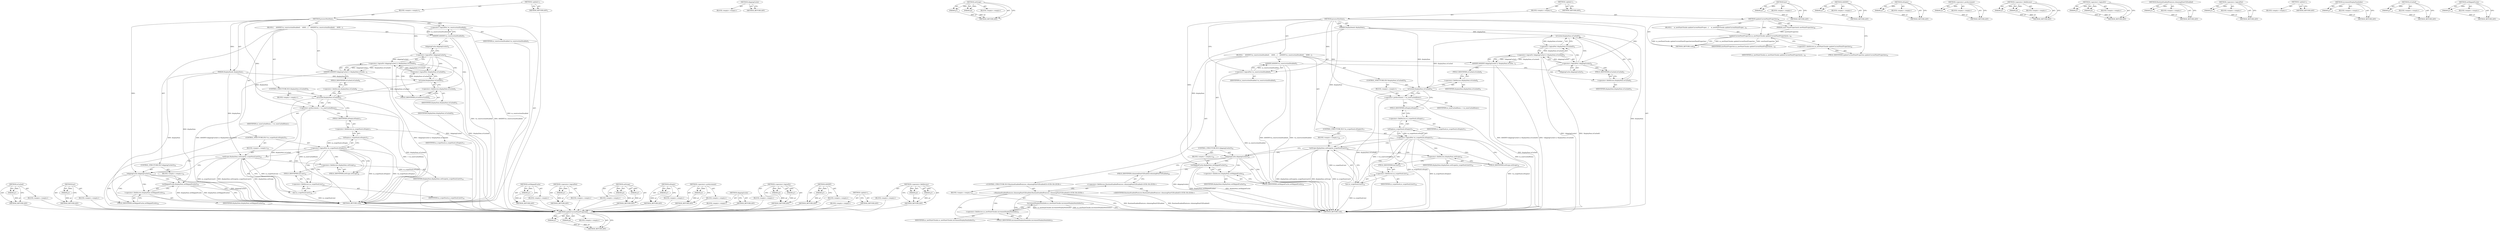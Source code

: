 digraph "setSkippedCache" {
vulnerable_86 [label=<(METHOD,isCached)>];
vulnerable_87 [label=<(PARAM,p1)>];
vulnerable_88 [label=<(BLOCK,&lt;empty&gt;,&lt;empty&gt;)>];
vulnerable_89 [label=<(METHOD_RETURN,ANY)>];
vulnerable_108 [label=<(METHOD,last)>];
vulnerable_109 [label=<(PARAM,p1)>];
vulnerable_110 [label=<(BLOCK,&lt;empty&gt;,&lt;empty&gt;)>];
vulnerable_111 [label=<(METHOD_RETURN,ANY)>];
vulnerable_6 [label=<(METHOD,&lt;global&gt;)<SUB>1</SUB>>];
vulnerable_7 [label=<(BLOCK,&lt;empty&gt;,&lt;empty&gt;)<SUB>1</SUB>>];
vulnerable_8 [label=<(METHOD,processNewItem)<SUB>1</SUB>>];
vulnerable_9 [label=<(PARAM,DisplayItem&amp; displayItem)<SUB>1</SUB>>];
vulnerable_10 [label=<(BLOCK,{
    ASSERT(!m_constructionDisabled);
    ASSE...,{
    ASSERT(!m_constructionDisabled);
    ASSE...)<SUB>2</SUB>>];
vulnerable_11 [label=<(ASSERT,ASSERT(!m_constructionDisabled))<SUB>3</SUB>>];
vulnerable_12 [label=<(&lt;operator&gt;.logicalNot,!m_constructionDisabled)<SUB>3</SUB>>];
vulnerable_13 [label=<(IDENTIFIER,m_constructionDisabled,!m_constructionDisabled)<SUB>3</SUB>>];
vulnerable_14 [label=<(ASSERT,ASSERT(!skippingCache() || !displayItem.isCache...)<SUB>4</SUB>>];
vulnerable_15 [label=<(&lt;operator&gt;.logicalOr,!skippingCache() || !displayItem.isCached())<SUB>4</SUB>>];
vulnerable_16 [label=<(&lt;operator&gt;.logicalNot,!skippingCache())<SUB>4</SUB>>];
vulnerable_17 [label=<(skippingCache,skippingCache())<SUB>4</SUB>>];
vulnerable_18 [label=<(&lt;operator&gt;.logicalNot,!displayItem.isCached())<SUB>4</SUB>>];
vulnerable_19 [label=<(isCached,displayItem.isCached())<SUB>4</SUB>>];
vulnerable_20 [label=<(&lt;operator&gt;.fieldAccess,displayItem.isCached)<SUB>4</SUB>>];
vulnerable_21 [label=<(IDENTIFIER,displayItem,displayItem.isCached())<SUB>4</SUB>>];
vulnerable_22 [label=<(FIELD_IDENTIFIER,isCached,isCached)<SUB>4</SUB>>];
vulnerable_23 [label=<(CONTROL_STRUCTURE,IF,if (displayItem.isCached()))<SUB>6</SUB>>];
vulnerable_24 [label=<(isCached,displayItem.isCached())<SUB>6</SUB>>];
vulnerable_25 [label=<(&lt;operator&gt;.fieldAccess,displayItem.isCached)<SUB>6</SUB>>];
vulnerable_26 [label=<(IDENTIFIER,displayItem,displayItem.isCached())<SUB>6</SUB>>];
vulnerable_27 [label=<(FIELD_IDENTIFIER,isCached,isCached)<SUB>6</SUB>>];
vulnerable_28 [label=<(BLOCK,&lt;empty&gt;,&lt;empty&gt;)<SUB>7</SUB>>];
vulnerable_29 [label=<(&lt;operator&gt;.preIncrement,++m_numCachedItems)<SUB>7</SUB>>];
vulnerable_30 [label=<(IDENTIFIER,m_numCachedItems,++m_numCachedItems)<SUB>7</SUB>>];
vulnerable_31 [label=<(CONTROL_STRUCTURE,IF,if (!m_scopeStack.isEmpty()))<SUB>17</SUB>>];
vulnerable_32 [label=<(&lt;operator&gt;.logicalNot,!m_scopeStack.isEmpty())<SUB>17</SUB>>];
vulnerable_33 [label=<(isEmpty,m_scopeStack.isEmpty())<SUB>17</SUB>>];
vulnerable_34 [label=<(&lt;operator&gt;.fieldAccess,m_scopeStack.isEmpty)<SUB>17</SUB>>];
vulnerable_35 [label=<(IDENTIFIER,m_scopeStack,m_scopeStack.isEmpty())<SUB>17</SUB>>];
vulnerable_36 [label=<(FIELD_IDENTIFIER,isEmpty,isEmpty)<SUB>17</SUB>>];
vulnerable_37 [label=<(BLOCK,&lt;empty&gt;,&lt;empty&gt;)<SUB>18</SUB>>];
vulnerable_38 [label=<(setScope,displayItem.setScope(m_scopeStack.last()))<SUB>18</SUB>>];
vulnerable_39 [label=<(&lt;operator&gt;.fieldAccess,displayItem.setScope)<SUB>18</SUB>>];
vulnerable_40 [label=<(IDENTIFIER,displayItem,displayItem.setScope(m_scopeStack.last()))<SUB>18</SUB>>];
vulnerable_41 [label=<(FIELD_IDENTIFIER,setScope,setScope)<SUB>18</SUB>>];
vulnerable_42 [label=<(last,m_scopeStack.last())<SUB>18</SUB>>];
vulnerable_43 [label=<(&lt;operator&gt;.fieldAccess,m_scopeStack.last)<SUB>18</SUB>>];
vulnerable_44 [label=<(IDENTIFIER,m_scopeStack,m_scopeStack.last())<SUB>18</SUB>>];
vulnerable_45 [label=<(FIELD_IDENTIFIER,last,last)<SUB>18</SUB>>];
vulnerable_46 [label=<(CONTROL_STRUCTURE,IF,if (skippingCache()))<SUB>33</SUB>>];
vulnerable_47 [label=<(skippingCache,skippingCache())<SUB>33</SUB>>];
vulnerable_48 [label=<(BLOCK,&lt;empty&gt;,&lt;empty&gt;)<SUB>34</SUB>>];
vulnerable_49 [label=<(setSkippedCache,displayItem.setSkippedCache())<SUB>34</SUB>>];
vulnerable_50 [label=<(&lt;operator&gt;.fieldAccess,displayItem.setSkippedCache)<SUB>34</SUB>>];
vulnerable_51 [label=<(IDENTIFIER,displayItem,displayItem.setSkippedCache())<SUB>34</SUB>>];
vulnerable_52 [label=<(FIELD_IDENTIFIER,setSkippedCache,setSkippedCache)<SUB>34</SUB>>];
vulnerable_53 [label=<(METHOD_RETURN,void)<SUB>1</SUB>>];
vulnerable_55 [label=<(METHOD_RETURN,ANY)<SUB>1</SUB>>];
vulnerable_112 [label=<(METHOD,setSkippedCache)>];
vulnerable_113 [label=<(PARAM,p1)>];
vulnerable_114 [label=<(BLOCK,&lt;empty&gt;,&lt;empty&gt;)>];
vulnerable_115 [label=<(METHOD_RETURN,ANY)>];
vulnerable_74 [label=<(METHOD,&lt;operator&gt;.logicalNot)>];
vulnerable_75 [label=<(PARAM,p1)>];
vulnerable_76 [label=<(BLOCK,&lt;empty&gt;,&lt;empty&gt;)>];
vulnerable_77 [label=<(METHOD_RETURN,ANY)>];
vulnerable_103 [label=<(METHOD,setScope)>];
vulnerable_104 [label=<(PARAM,p1)>];
vulnerable_105 [label=<(PARAM,p2)>];
vulnerable_106 [label=<(BLOCK,&lt;empty&gt;,&lt;empty&gt;)>];
vulnerable_107 [label=<(METHOD_RETURN,ANY)>];
vulnerable_99 [label=<(METHOD,isEmpty)>];
vulnerable_100 [label=<(PARAM,p1)>];
vulnerable_101 [label=<(BLOCK,&lt;empty&gt;,&lt;empty&gt;)>];
vulnerable_102 [label=<(METHOD_RETURN,ANY)>];
vulnerable_95 [label=<(METHOD,&lt;operator&gt;.preIncrement)>];
vulnerable_96 [label=<(PARAM,p1)>];
vulnerable_97 [label=<(BLOCK,&lt;empty&gt;,&lt;empty&gt;)>];
vulnerable_98 [label=<(METHOD_RETURN,ANY)>];
vulnerable_83 [label=<(METHOD,skippingCache)>];
vulnerable_84 [label=<(BLOCK,&lt;empty&gt;,&lt;empty&gt;)>];
vulnerable_85 [label=<(METHOD_RETURN,ANY)>];
vulnerable_78 [label=<(METHOD,&lt;operator&gt;.logicalOr)>];
vulnerable_79 [label=<(PARAM,p1)>];
vulnerable_80 [label=<(PARAM,p2)>];
vulnerable_81 [label=<(BLOCK,&lt;empty&gt;,&lt;empty&gt;)>];
vulnerable_82 [label=<(METHOD_RETURN,ANY)>];
vulnerable_70 [label=<(METHOD,ASSERT)>];
vulnerable_71 [label=<(PARAM,p1)>];
vulnerable_72 [label=<(BLOCK,&lt;empty&gt;,&lt;empty&gt;)>];
vulnerable_73 [label=<(METHOD_RETURN,ANY)>];
vulnerable_64 [label=<(METHOD,&lt;global&gt;)<SUB>1</SUB>>];
vulnerable_65 [label=<(BLOCK,&lt;empty&gt;,&lt;empty&gt;)>];
vulnerable_66 [label=<(METHOD_RETURN,ANY)>];
vulnerable_90 [label=<(METHOD,&lt;operator&gt;.fieldAccess)>];
vulnerable_91 [label=<(PARAM,p1)>];
vulnerable_92 [label=<(PARAM,p2)>];
vulnerable_93 [label=<(BLOCK,&lt;empty&gt;,&lt;empty&gt;)>];
vulnerable_94 [label=<(METHOD_RETURN,ANY)>];
fixed_146 [label=<(METHOD,updateCurrentPaintProperties)>];
fixed_147 [label=<(PARAM,p1)>];
fixed_148 [label=<(PARAM,p2)>];
fixed_149 [label=<(BLOCK,&lt;empty&gt;,&lt;empty&gt;)>];
fixed_150 [label=<(METHOD_RETURN,ANY)>];
fixed_105 [label=<(METHOD,skippingCache)>];
fixed_106 [label=<(BLOCK,&lt;empty&gt;,&lt;empty&gt;)>];
fixed_107 [label=<(METHOD_RETURN,ANY)>];
fixed_125 [label=<(METHOD,setScope)>];
fixed_126 [label=<(PARAM,p1)>];
fixed_127 [label=<(PARAM,p2)>];
fixed_128 [label=<(BLOCK,&lt;empty&gt;,&lt;empty&gt;)>];
fixed_129 [label=<(METHOD_RETURN,ANY)>];
fixed_6 [label=<(METHOD,&lt;global&gt;)<SUB>1</SUB>>];
fixed_7 [label=<(BLOCK,&lt;empty&gt;,&lt;empty&gt;)<SUB>1</SUB>>];
fixed_8 [label=<(METHOD,processNewItem)<SUB>1</SUB>>];
fixed_9 [label=<(PARAM,DisplayItem&amp; displayItem)<SUB>1</SUB>>];
fixed_10 [label=<(BLOCK,{
    ASSERT(!m_constructionDisabled);
    ASSE...,{
    ASSERT(!m_constructionDisabled);
    ASSE...)<SUB>2</SUB>>];
fixed_11 [label=<(ASSERT,ASSERT(!m_constructionDisabled))<SUB>3</SUB>>];
fixed_12 [label=<(&lt;operator&gt;.logicalNot,!m_constructionDisabled)<SUB>3</SUB>>];
fixed_13 [label=<(IDENTIFIER,m_constructionDisabled,!m_constructionDisabled)<SUB>3</SUB>>];
fixed_14 [label=<(ASSERT,ASSERT(!skippingCache() || !displayItem.isCache...)<SUB>4</SUB>>];
fixed_15 [label=<(&lt;operator&gt;.logicalOr,!skippingCache() || !displayItem.isCached())<SUB>4</SUB>>];
fixed_16 [label=<(&lt;operator&gt;.logicalNot,!skippingCache())<SUB>4</SUB>>];
fixed_17 [label=<(skippingCache,skippingCache())<SUB>4</SUB>>];
fixed_18 [label=<(&lt;operator&gt;.logicalNot,!displayItem.isCached())<SUB>4</SUB>>];
fixed_19 [label=<(isCached,displayItem.isCached())<SUB>4</SUB>>];
fixed_20 [label=<(&lt;operator&gt;.fieldAccess,displayItem.isCached)<SUB>4</SUB>>];
fixed_21 [label=<(IDENTIFIER,displayItem,displayItem.isCached())<SUB>4</SUB>>];
fixed_22 [label=<(FIELD_IDENTIFIER,isCached,isCached)<SUB>4</SUB>>];
fixed_23 [label=<(CONTROL_STRUCTURE,IF,if (displayItem.isCached()))<SUB>6</SUB>>];
fixed_24 [label=<(isCached,displayItem.isCached())<SUB>6</SUB>>];
fixed_25 [label=<(&lt;operator&gt;.fieldAccess,displayItem.isCached)<SUB>6</SUB>>];
fixed_26 [label=<(IDENTIFIER,displayItem,displayItem.isCached())<SUB>6</SUB>>];
fixed_27 [label=<(FIELD_IDENTIFIER,isCached,isCached)<SUB>6</SUB>>];
fixed_28 [label=<(BLOCK,&lt;empty&gt;,&lt;empty&gt;)<SUB>7</SUB>>];
fixed_29 [label=<(&lt;operator&gt;.preIncrement,++m_numCachedItems)<SUB>7</SUB>>];
fixed_30 [label=<(IDENTIFIER,m_numCachedItems,++m_numCachedItems)<SUB>7</SUB>>];
fixed_31 [label=<(CONTROL_STRUCTURE,IF,if (!m_scopeStack.isEmpty()))<SUB>17</SUB>>];
fixed_32 [label=<(&lt;operator&gt;.logicalNot,!m_scopeStack.isEmpty())<SUB>17</SUB>>];
fixed_33 [label=<(isEmpty,m_scopeStack.isEmpty())<SUB>17</SUB>>];
fixed_34 [label=<(&lt;operator&gt;.fieldAccess,m_scopeStack.isEmpty)<SUB>17</SUB>>];
fixed_35 [label=<(IDENTIFIER,m_scopeStack,m_scopeStack.isEmpty())<SUB>17</SUB>>];
fixed_36 [label=<(FIELD_IDENTIFIER,isEmpty,isEmpty)<SUB>17</SUB>>];
fixed_37 [label=<(BLOCK,&lt;empty&gt;,&lt;empty&gt;)<SUB>18</SUB>>];
fixed_38 [label=<(setScope,displayItem.setScope(m_scopeStack.last()))<SUB>18</SUB>>];
fixed_39 [label=<(&lt;operator&gt;.fieldAccess,displayItem.setScope)<SUB>18</SUB>>];
fixed_40 [label=<(IDENTIFIER,displayItem,displayItem.setScope(m_scopeStack.last()))<SUB>18</SUB>>];
fixed_41 [label=<(FIELD_IDENTIFIER,setScope,setScope)<SUB>18</SUB>>];
fixed_42 [label=<(last,m_scopeStack.last())<SUB>18</SUB>>];
fixed_43 [label=<(&lt;operator&gt;.fieldAccess,m_scopeStack.last)<SUB>18</SUB>>];
fixed_44 [label=<(IDENTIFIER,m_scopeStack,m_scopeStack.last())<SUB>18</SUB>>];
fixed_45 [label=<(FIELD_IDENTIFIER,last,last)<SUB>18</SUB>>];
fixed_46 [label=<(CONTROL_STRUCTURE,IF,if (skippingCache()))<SUB>33</SUB>>];
fixed_47 [label=<(skippingCache,skippingCache())<SUB>33</SUB>>];
fixed_48 [label=<(BLOCK,&lt;empty&gt;,&lt;empty&gt;)<SUB>34</SUB>>];
fixed_49 [label=<(setSkippedCache,displayItem.setSkippedCache())<SUB>34</SUB>>];
fixed_50 [label=<(&lt;operator&gt;.fieldAccess,displayItem.setSkippedCache)<SUB>34</SUB>>];
fixed_51 [label=<(IDENTIFIER,displayItem,displayItem.setSkippedCache())<SUB>34</SUB>>];
fixed_52 [label=<(FIELD_IDENTIFIER,setSkippedCache,setSkippedCache)<SUB>34</SUB>>];
fixed_53 [label="<(CONTROL_STRUCTURE,IF,if (RuntimeEnabledFeatures::slimmingPaintV2Enabled()))<SUB>36</SUB>>"];
fixed_54 [label="<(RuntimeEnabledFeatures.slimmingPaintV2Enabled,RuntimeEnabledFeatures::slimmingPaintV2Enabled())<SUB>36</SUB>>"];
fixed_55 [label="<(&lt;operator&gt;.fieldAccess,RuntimeEnabledFeatures::slimmingPaintV2Enabled)<SUB>36</SUB>>"];
fixed_56 [label="<(IDENTIFIER,RuntimeEnabledFeatures,RuntimeEnabledFeatures::slimmingPaintV2Enabled())<SUB>36</SUB>>"];
fixed_57 [label=<(FIELD_IDENTIFIER,slimmingPaintV2Enabled,slimmingPaintV2Enabled)<SUB>36</SUB>>];
fixed_58 [label=<(BLOCK,&lt;empty&gt;,&lt;empty&gt;)<SUB>37</SUB>>];
fixed_59 [label=<(incrementDisplayItemIndex,m_newPaintChunks.incrementDisplayItemIndex())<SUB>37</SUB>>];
fixed_60 [label=<(&lt;operator&gt;.fieldAccess,m_newPaintChunks.incrementDisplayItemIndex)<SUB>37</SUB>>];
fixed_61 [label=<(IDENTIFIER,m_newPaintChunks,m_newPaintChunks.incrementDisplayItemIndex())<SUB>37</SUB>>];
fixed_62 [label=<(FIELD_IDENTIFIER,incrementDisplayItemIndex,incrementDisplayItemIndex)<SUB>37</SUB>>];
fixed_63 [label=<(METHOD_RETURN,void)<SUB>1</SUB>>];
fixed_65 [label=<(METHOD,updateCurrentPaintProperties)<SUB>40</SUB>>];
fixed_66 [label=<(PARAM,const PaintProperties&amp; newPaintProperties)<SUB>40</SUB>>];
fixed_67 [label=<(BLOCK,{
    m_newPaintChunks.updateCurrentPaintProper...,{
    m_newPaintChunks.updateCurrentPaintProper...)<SUB>41</SUB>>];
fixed_68 [label=<(updateCurrentPaintProperties,m_newPaintChunks.updateCurrentPaintProperties(n...)<SUB>42</SUB>>];
fixed_69 [label=<(&lt;operator&gt;.fieldAccess,m_newPaintChunks.updateCurrentPaintProperties)<SUB>42</SUB>>];
fixed_70 [label=<(IDENTIFIER,m_newPaintChunks,m_newPaintChunks.updateCurrentPaintProperties(n...)<SUB>42</SUB>>];
fixed_71 [label=<(FIELD_IDENTIFIER,updateCurrentPaintProperties,updateCurrentPaintProperties)<SUB>42</SUB>>];
fixed_72 [label=<(IDENTIFIER,newPaintProperties,m_newPaintChunks.updateCurrentPaintProperties(n...)<SUB>42</SUB>>];
fixed_73 [label=<(METHOD_RETURN,void)<SUB>40</SUB>>];
fixed_75 [label=<(METHOD_RETURN,ANY)<SUB>1</SUB>>];
fixed_130 [label=<(METHOD,last)>];
fixed_131 [label=<(PARAM,p1)>];
fixed_132 [label=<(BLOCK,&lt;empty&gt;,&lt;empty&gt;)>];
fixed_133 [label=<(METHOD_RETURN,ANY)>];
fixed_92 [label=<(METHOD,ASSERT)>];
fixed_93 [label=<(PARAM,p1)>];
fixed_94 [label=<(BLOCK,&lt;empty&gt;,&lt;empty&gt;)>];
fixed_95 [label=<(METHOD_RETURN,ANY)>];
fixed_121 [label=<(METHOD,isEmpty)>];
fixed_122 [label=<(PARAM,p1)>];
fixed_123 [label=<(BLOCK,&lt;empty&gt;,&lt;empty&gt;)>];
fixed_124 [label=<(METHOD_RETURN,ANY)>];
fixed_117 [label=<(METHOD,&lt;operator&gt;.preIncrement)>];
fixed_118 [label=<(PARAM,p1)>];
fixed_119 [label=<(BLOCK,&lt;empty&gt;,&lt;empty&gt;)>];
fixed_120 [label=<(METHOD_RETURN,ANY)>];
fixed_112 [label=<(METHOD,&lt;operator&gt;.fieldAccess)>];
fixed_113 [label=<(PARAM,p1)>];
fixed_114 [label=<(PARAM,p2)>];
fixed_115 [label=<(BLOCK,&lt;empty&gt;,&lt;empty&gt;)>];
fixed_116 [label=<(METHOD_RETURN,ANY)>];
fixed_100 [label=<(METHOD,&lt;operator&gt;.logicalOr)>];
fixed_101 [label=<(PARAM,p1)>];
fixed_102 [label=<(PARAM,p2)>];
fixed_103 [label=<(BLOCK,&lt;empty&gt;,&lt;empty&gt;)>];
fixed_104 [label=<(METHOD_RETURN,ANY)>];
fixed_138 [label=<(METHOD,RuntimeEnabledFeatures.slimmingPaintV2Enabled)>];
fixed_139 [label=<(PARAM,p1)>];
fixed_140 [label=<(BLOCK,&lt;empty&gt;,&lt;empty&gt;)>];
fixed_141 [label=<(METHOD_RETURN,ANY)>];
fixed_96 [label=<(METHOD,&lt;operator&gt;.logicalNot)>];
fixed_97 [label=<(PARAM,p1)>];
fixed_98 [label=<(BLOCK,&lt;empty&gt;,&lt;empty&gt;)>];
fixed_99 [label=<(METHOD_RETURN,ANY)>];
fixed_86 [label=<(METHOD,&lt;global&gt;)<SUB>1</SUB>>];
fixed_87 [label=<(BLOCK,&lt;empty&gt;,&lt;empty&gt;)>];
fixed_88 [label=<(METHOD_RETURN,ANY)>];
fixed_142 [label=<(METHOD,incrementDisplayItemIndex)>];
fixed_143 [label=<(PARAM,p1)>];
fixed_144 [label=<(BLOCK,&lt;empty&gt;,&lt;empty&gt;)>];
fixed_145 [label=<(METHOD_RETURN,ANY)>];
fixed_108 [label=<(METHOD,isCached)>];
fixed_109 [label=<(PARAM,p1)>];
fixed_110 [label=<(BLOCK,&lt;empty&gt;,&lt;empty&gt;)>];
fixed_111 [label=<(METHOD_RETURN,ANY)>];
fixed_134 [label=<(METHOD,setSkippedCache)>];
fixed_135 [label=<(PARAM,p1)>];
fixed_136 [label=<(BLOCK,&lt;empty&gt;,&lt;empty&gt;)>];
fixed_137 [label=<(METHOD_RETURN,ANY)>];
vulnerable_86 -> vulnerable_87  [key=0, label="AST: "];
vulnerable_86 -> vulnerable_87  [key=1, label="DDG: "];
vulnerable_86 -> vulnerable_88  [key=0, label="AST: "];
vulnerable_86 -> vulnerable_89  [key=0, label="AST: "];
vulnerable_86 -> vulnerable_89  [key=1, label="CFG: "];
vulnerable_87 -> vulnerable_89  [key=0, label="DDG: p1"];
vulnerable_88 -> fixed_146  [key=0];
vulnerable_89 -> fixed_146  [key=0];
vulnerable_108 -> vulnerable_109  [key=0, label="AST: "];
vulnerable_108 -> vulnerable_109  [key=1, label="DDG: "];
vulnerable_108 -> vulnerable_110  [key=0, label="AST: "];
vulnerable_108 -> vulnerable_111  [key=0, label="AST: "];
vulnerable_108 -> vulnerable_111  [key=1, label="CFG: "];
vulnerable_109 -> vulnerable_111  [key=0, label="DDG: p1"];
vulnerable_110 -> fixed_146  [key=0];
vulnerable_111 -> fixed_146  [key=0];
vulnerable_6 -> vulnerable_7  [key=0, label="AST: "];
vulnerable_6 -> vulnerable_55  [key=0, label="AST: "];
vulnerable_6 -> vulnerable_55  [key=1, label="CFG: "];
vulnerable_7 -> vulnerable_8  [key=0, label="AST: "];
vulnerable_8 -> vulnerable_9  [key=0, label="AST: "];
vulnerable_8 -> vulnerable_9  [key=1, label="DDG: "];
vulnerable_8 -> vulnerable_10  [key=0, label="AST: "];
vulnerable_8 -> vulnerable_53  [key=0, label="AST: "];
vulnerable_8 -> vulnerable_12  [key=0, label="CFG: "];
vulnerable_8 -> vulnerable_12  [key=1, label="DDG: "];
vulnerable_8 -> vulnerable_47  [key=0, label="DDG: "];
vulnerable_8 -> vulnerable_16  [key=0, label="DDG: "];
vulnerable_8 -> vulnerable_29  [key=0, label="DDG: "];
vulnerable_9 -> vulnerable_53  [key=0, label="DDG: displayItem"];
vulnerable_9 -> vulnerable_24  [key=0, label="DDG: displayItem"];
vulnerable_9 -> vulnerable_38  [key=0, label="DDG: displayItem"];
vulnerable_9 -> vulnerable_49  [key=0, label="DDG: displayItem"];
vulnerable_9 -> vulnerable_19  [key=0, label="DDG: displayItem"];
vulnerable_10 -> vulnerable_11  [key=0, label="AST: "];
vulnerable_10 -> vulnerable_14  [key=0, label="AST: "];
vulnerable_10 -> vulnerable_23  [key=0, label="AST: "];
vulnerable_10 -> vulnerable_31  [key=0, label="AST: "];
vulnerable_10 -> vulnerable_46  [key=0, label="AST: "];
vulnerable_11 -> vulnerable_12  [key=0, label="AST: "];
vulnerable_11 -> vulnerable_17  [key=0, label="CFG: "];
vulnerable_11 -> vulnerable_53  [key=0, label="DDG: !m_constructionDisabled"];
vulnerable_11 -> vulnerable_53  [key=1, label="DDG: ASSERT(!m_constructionDisabled)"];
vulnerable_12 -> vulnerable_13  [key=0, label="AST: "];
vulnerable_12 -> vulnerable_11  [key=0, label="CFG: "];
vulnerable_12 -> vulnerable_11  [key=1, label="DDG: m_constructionDisabled"];
vulnerable_12 -> vulnerable_53  [key=0, label="DDG: m_constructionDisabled"];
vulnerable_13 -> fixed_146  [key=0];
vulnerable_14 -> vulnerable_15  [key=0, label="AST: "];
vulnerable_14 -> vulnerable_27  [key=0, label="CFG: "];
vulnerable_14 -> vulnerable_53  [key=0, label="DDG: !skippingCache() || !displayItem.isCached()"];
vulnerable_14 -> vulnerable_53  [key=1, label="DDG: ASSERT(!skippingCache() || !displayItem.isCached())"];
vulnerable_15 -> vulnerable_16  [key=0, label="AST: "];
vulnerable_15 -> vulnerable_18  [key=0, label="AST: "];
vulnerable_15 -> vulnerable_14  [key=0, label="CFG: "];
vulnerable_15 -> vulnerable_14  [key=1, label="DDG: !skippingCache()"];
vulnerable_15 -> vulnerable_14  [key=2, label="DDG: !displayItem.isCached()"];
vulnerable_15 -> vulnerable_53  [key=0, label="DDG: !skippingCache()"];
vulnerable_15 -> vulnerable_53  [key=1, label="DDG: !displayItem.isCached()"];
vulnerable_16 -> vulnerable_17  [key=0, label="AST: "];
vulnerable_16 -> vulnerable_15  [key=0, label="CFG: "];
vulnerable_16 -> vulnerable_15  [key=1, label="DDG: skippingCache()"];
vulnerable_16 -> vulnerable_22  [key=0, label="CFG: "];
vulnerable_16 -> vulnerable_22  [key=1, label="CDG: "];
vulnerable_16 -> vulnerable_18  [key=0, label="CDG: "];
vulnerable_16 -> vulnerable_19  [key=0, label="CDG: "];
vulnerable_16 -> vulnerable_20  [key=0, label="CDG: "];
vulnerable_17 -> vulnerable_16  [key=0, label="CFG: "];
vulnerable_18 -> vulnerable_19  [key=0, label="AST: "];
vulnerable_18 -> vulnerable_15  [key=0, label="CFG: "];
vulnerable_18 -> vulnerable_15  [key=1, label="DDG: displayItem.isCached()"];
vulnerable_19 -> vulnerable_20  [key=0, label="AST: "];
vulnerable_19 -> vulnerable_18  [key=0, label="CFG: "];
vulnerable_19 -> vulnerable_18  [key=1, label="DDG: displayItem.isCached"];
vulnerable_19 -> vulnerable_24  [key=0, label="DDG: displayItem.isCached"];
vulnerable_20 -> vulnerable_21  [key=0, label="AST: "];
vulnerable_20 -> vulnerable_22  [key=0, label="AST: "];
vulnerable_20 -> vulnerable_19  [key=0, label="CFG: "];
vulnerable_21 -> fixed_146  [key=0];
vulnerable_22 -> vulnerable_20  [key=0, label="CFG: "];
vulnerable_23 -> vulnerable_24  [key=0, label="AST: "];
vulnerable_23 -> vulnerable_28  [key=0, label="AST: "];
vulnerable_24 -> vulnerable_25  [key=0, label="AST: "];
vulnerable_24 -> vulnerable_29  [key=0, label="CFG: "];
vulnerable_24 -> vulnerable_29  [key=1, label="CDG: "];
vulnerable_24 -> vulnerable_36  [key=0, label="CFG: "];
vulnerable_24 -> vulnerable_53  [key=0, label="DDG: displayItem.isCached"];
vulnerable_24 -> vulnerable_53  [key=1, label="DDG: displayItem.isCached()"];
vulnerable_25 -> vulnerable_26  [key=0, label="AST: "];
vulnerable_25 -> vulnerable_27  [key=0, label="AST: "];
vulnerable_25 -> vulnerable_24  [key=0, label="CFG: "];
vulnerable_26 -> fixed_146  [key=0];
vulnerable_27 -> vulnerable_25  [key=0, label="CFG: "];
vulnerable_28 -> vulnerable_29  [key=0, label="AST: "];
vulnerable_29 -> vulnerable_30  [key=0, label="AST: "];
vulnerable_29 -> vulnerable_36  [key=0, label="CFG: "];
vulnerable_29 -> vulnerable_53  [key=0, label="DDG: ++m_numCachedItems"];
vulnerable_29 -> vulnerable_53  [key=1, label="DDG: m_numCachedItems"];
vulnerable_30 -> fixed_146  [key=0];
vulnerable_31 -> vulnerable_32  [key=0, label="AST: "];
vulnerable_31 -> vulnerable_37  [key=0, label="AST: "];
vulnerable_32 -> vulnerable_33  [key=0, label="AST: "];
vulnerable_32 -> vulnerable_47  [key=0, label="CFG: "];
vulnerable_32 -> vulnerable_41  [key=0, label="CFG: "];
vulnerable_32 -> vulnerable_41  [key=1, label="CDG: "];
vulnerable_32 -> vulnerable_53  [key=0, label="DDG: m_scopeStack.isEmpty()"];
vulnerable_32 -> vulnerable_53  [key=1, label="DDG: !m_scopeStack.isEmpty()"];
vulnerable_32 -> vulnerable_42  [key=0, label="CDG: "];
vulnerable_32 -> vulnerable_38  [key=0, label="CDG: "];
vulnerable_32 -> vulnerable_45  [key=0, label="CDG: "];
vulnerable_32 -> vulnerable_39  [key=0, label="CDG: "];
vulnerable_32 -> vulnerable_43  [key=0, label="CDG: "];
vulnerable_33 -> vulnerable_34  [key=0, label="AST: "];
vulnerable_33 -> vulnerable_32  [key=0, label="CFG: "];
vulnerable_33 -> vulnerable_32  [key=1, label="DDG: m_scopeStack.isEmpty"];
vulnerable_33 -> vulnerable_53  [key=0, label="DDG: m_scopeStack.isEmpty"];
vulnerable_34 -> vulnerable_35  [key=0, label="AST: "];
vulnerable_34 -> vulnerable_36  [key=0, label="AST: "];
vulnerable_34 -> vulnerable_33  [key=0, label="CFG: "];
vulnerable_35 -> fixed_146  [key=0];
vulnerable_36 -> vulnerable_34  [key=0, label="CFG: "];
vulnerable_37 -> vulnerable_38  [key=0, label="AST: "];
vulnerable_38 -> vulnerable_39  [key=0, label="AST: "];
vulnerable_38 -> vulnerable_42  [key=0, label="AST: "];
vulnerable_38 -> vulnerable_47  [key=0, label="CFG: "];
vulnerable_38 -> vulnerable_53  [key=0, label="DDG: displayItem.setScope"];
vulnerable_38 -> vulnerable_53  [key=1, label="DDG: m_scopeStack.last()"];
vulnerable_38 -> vulnerable_53  [key=2, label="DDG: displayItem.setScope(m_scopeStack.last())"];
vulnerable_39 -> vulnerable_40  [key=0, label="AST: "];
vulnerable_39 -> vulnerable_41  [key=0, label="AST: "];
vulnerable_39 -> vulnerable_45  [key=0, label="CFG: "];
vulnerable_40 -> fixed_146  [key=0];
vulnerable_41 -> vulnerable_39  [key=0, label="CFG: "];
vulnerable_42 -> vulnerable_43  [key=0, label="AST: "];
vulnerable_42 -> vulnerable_38  [key=0, label="CFG: "];
vulnerable_42 -> vulnerable_38  [key=1, label="DDG: m_scopeStack.last"];
vulnerable_42 -> vulnerable_53  [key=0, label="DDG: m_scopeStack.last"];
vulnerable_43 -> vulnerable_44  [key=0, label="AST: "];
vulnerable_43 -> vulnerable_45  [key=0, label="AST: "];
vulnerable_43 -> vulnerable_42  [key=0, label="CFG: "];
vulnerable_44 -> fixed_146  [key=0];
vulnerable_45 -> vulnerable_43  [key=0, label="CFG: "];
vulnerable_46 -> vulnerable_47  [key=0, label="AST: "];
vulnerable_46 -> vulnerable_48  [key=0, label="AST: "];
vulnerable_47 -> vulnerable_53  [key=0, label="CFG: "];
vulnerable_47 -> vulnerable_53  [key=1, label="DDG: skippingCache()"];
vulnerable_47 -> vulnerable_52  [key=0, label="CFG: "];
vulnerable_47 -> vulnerable_52  [key=1, label="CDG: "];
vulnerable_47 -> vulnerable_49  [key=0, label="CDG: "];
vulnerable_47 -> vulnerable_50  [key=0, label="CDG: "];
vulnerable_48 -> vulnerable_49  [key=0, label="AST: "];
vulnerable_49 -> vulnerable_50  [key=0, label="AST: "];
vulnerable_49 -> vulnerable_53  [key=0, label="CFG: "];
vulnerable_49 -> vulnerable_53  [key=1, label="DDG: displayItem.setSkippedCache"];
vulnerable_49 -> vulnerable_53  [key=2, label="DDG: displayItem.setSkippedCache()"];
vulnerable_50 -> vulnerable_51  [key=0, label="AST: "];
vulnerable_50 -> vulnerable_52  [key=0, label="AST: "];
vulnerable_50 -> vulnerable_49  [key=0, label="CFG: "];
vulnerable_51 -> fixed_146  [key=0];
vulnerable_52 -> vulnerable_50  [key=0, label="CFG: "];
vulnerable_53 -> fixed_146  [key=0];
vulnerable_55 -> fixed_146  [key=0];
vulnerable_112 -> vulnerable_113  [key=0, label="AST: "];
vulnerable_112 -> vulnerable_113  [key=1, label="DDG: "];
vulnerable_112 -> vulnerable_114  [key=0, label="AST: "];
vulnerable_112 -> vulnerable_115  [key=0, label="AST: "];
vulnerable_112 -> vulnerable_115  [key=1, label="CFG: "];
vulnerable_113 -> vulnerable_115  [key=0, label="DDG: p1"];
vulnerable_114 -> fixed_146  [key=0];
vulnerable_115 -> fixed_146  [key=0];
vulnerable_74 -> vulnerable_75  [key=0, label="AST: "];
vulnerable_74 -> vulnerable_75  [key=1, label="DDG: "];
vulnerable_74 -> vulnerable_76  [key=0, label="AST: "];
vulnerable_74 -> vulnerable_77  [key=0, label="AST: "];
vulnerable_74 -> vulnerable_77  [key=1, label="CFG: "];
vulnerable_75 -> vulnerable_77  [key=0, label="DDG: p1"];
vulnerable_76 -> fixed_146  [key=0];
vulnerable_77 -> fixed_146  [key=0];
vulnerable_103 -> vulnerable_104  [key=0, label="AST: "];
vulnerable_103 -> vulnerable_104  [key=1, label="DDG: "];
vulnerable_103 -> vulnerable_106  [key=0, label="AST: "];
vulnerable_103 -> vulnerable_105  [key=0, label="AST: "];
vulnerable_103 -> vulnerable_105  [key=1, label="DDG: "];
vulnerable_103 -> vulnerable_107  [key=0, label="AST: "];
vulnerable_103 -> vulnerable_107  [key=1, label="CFG: "];
vulnerable_104 -> vulnerable_107  [key=0, label="DDG: p1"];
vulnerable_105 -> vulnerable_107  [key=0, label="DDG: p2"];
vulnerable_106 -> fixed_146  [key=0];
vulnerable_107 -> fixed_146  [key=0];
vulnerable_99 -> vulnerable_100  [key=0, label="AST: "];
vulnerable_99 -> vulnerable_100  [key=1, label="DDG: "];
vulnerable_99 -> vulnerable_101  [key=0, label="AST: "];
vulnerable_99 -> vulnerable_102  [key=0, label="AST: "];
vulnerable_99 -> vulnerable_102  [key=1, label="CFG: "];
vulnerable_100 -> vulnerable_102  [key=0, label="DDG: p1"];
vulnerable_101 -> fixed_146  [key=0];
vulnerable_102 -> fixed_146  [key=0];
vulnerable_95 -> vulnerable_96  [key=0, label="AST: "];
vulnerable_95 -> vulnerable_96  [key=1, label="DDG: "];
vulnerable_95 -> vulnerable_97  [key=0, label="AST: "];
vulnerable_95 -> vulnerable_98  [key=0, label="AST: "];
vulnerable_95 -> vulnerable_98  [key=1, label="CFG: "];
vulnerable_96 -> vulnerable_98  [key=0, label="DDG: p1"];
vulnerable_97 -> fixed_146  [key=0];
vulnerable_98 -> fixed_146  [key=0];
vulnerable_83 -> vulnerable_84  [key=0, label="AST: "];
vulnerable_83 -> vulnerable_85  [key=0, label="AST: "];
vulnerable_83 -> vulnerable_85  [key=1, label="CFG: "];
vulnerable_84 -> fixed_146  [key=0];
vulnerable_85 -> fixed_146  [key=0];
vulnerable_78 -> vulnerable_79  [key=0, label="AST: "];
vulnerable_78 -> vulnerable_79  [key=1, label="DDG: "];
vulnerable_78 -> vulnerable_81  [key=0, label="AST: "];
vulnerable_78 -> vulnerable_80  [key=0, label="AST: "];
vulnerable_78 -> vulnerable_80  [key=1, label="DDG: "];
vulnerable_78 -> vulnerable_82  [key=0, label="AST: "];
vulnerable_78 -> vulnerable_82  [key=1, label="CFG: "];
vulnerable_79 -> vulnerable_82  [key=0, label="DDG: p1"];
vulnerable_80 -> vulnerable_82  [key=0, label="DDG: p2"];
vulnerable_81 -> fixed_146  [key=0];
vulnerable_82 -> fixed_146  [key=0];
vulnerable_70 -> vulnerable_71  [key=0, label="AST: "];
vulnerable_70 -> vulnerable_71  [key=1, label="DDG: "];
vulnerable_70 -> vulnerable_72  [key=0, label="AST: "];
vulnerable_70 -> vulnerable_73  [key=0, label="AST: "];
vulnerable_70 -> vulnerable_73  [key=1, label="CFG: "];
vulnerable_71 -> vulnerable_73  [key=0, label="DDG: p1"];
vulnerable_72 -> fixed_146  [key=0];
vulnerable_73 -> fixed_146  [key=0];
vulnerable_64 -> vulnerable_65  [key=0, label="AST: "];
vulnerable_64 -> vulnerable_66  [key=0, label="AST: "];
vulnerable_64 -> vulnerable_66  [key=1, label="CFG: "];
vulnerable_65 -> fixed_146  [key=0];
vulnerable_66 -> fixed_146  [key=0];
vulnerable_90 -> vulnerable_91  [key=0, label="AST: "];
vulnerable_90 -> vulnerable_91  [key=1, label="DDG: "];
vulnerable_90 -> vulnerable_93  [key=0, label="AST: "];
vulnerable_90 -> vulnerable_92  [key=0, label="AST: "];
vulnerable_90 -> vulnerable_92  [key=1, label="DDG: "];
vulnerable_90 -> vulnerable_94  [key=0, label="AST: "];
vulnerable_90 -> vulnerable_94  [key=1, label="CFG: "];
vulnerable_91 -> vulnerable_94  [key=0, label="DDG: p1"];
vulnerable_92 -> vulnerable_94  [key=0, label="DDG: p2"];
vulnerable_93 -> fixed_146  [key=0];
vulnerable_94 -> fixed_146  [key=0];
fixed_146 -> fixed_147  [key=0, label="AST: "];
fixed_146 -> fixed_147  [key=1, label="DDG: "];
fixed_146 -> fixed_149  [key=0, label="AST: "];
fixed_146 -> fixed_148  [key=0, label="AST: "];
fixed_146 -> fixed_148  [key=1, label="DDG: "];
fixed_146 -> fixed_150  [key=0, label="AST: "];
fixed_146 -> fixed_150  [key=1, label="CFG: "];
fixed_147 -> fixed_150  [key=0, label="DDG: p1"];
fixed_148 -> fixed_150  [key=0, label="DDG: p2"];
fixed_105 -> fixed_106  [key=0, label="AST: "];
fixed_105 -> fixed_107  [key=0, label="AST: "];
fixed_105 -> fixed_107  [key=1, label="CFG: "];
fixed_125 -> fixed_126  [key=0, label="AST: "];
fixed_125 -> fixed_126  [key=1, label="DDG: "];
fixed_125 -> fixed_128  [key=0, label="AST: "];
fixed_125 -> fixed_127  [key=0, label="AST: "];
fixed_125 -> fixed_127  [key=1, label="DDG: "];
fixed_125 -> fixed_129  [key=0, label="AST: "];
fixed_125 -> fixed_129  [key=1, label="CFG: "];
fixed_126 -> fixed_129  [key=0, label="DDG: p1"];
fixed_127 -> fixed_129  [key=0, label="DDG: p2"];
fixed_6 -> fixed_7  [key=0, label="AST: "];
fixed_6 -> fixed_75  [key=0, label="AST: "];
fixed_6 -> fixed_75  [key=1, label="CFG: "];
fixed_7 -> fixed_8  [key=0, label="AST: "];
fixed_7 -> fixed_65  [key=0, label="AST: "];
fixed_8 -> fixed_9  [key=0, label="AST: "];
fixed_8 -> fixed_9  [key=1, label="DDG: "];
fixed_8 -> fixed_10  [key=0, label="AST: "];
fixed_8 -> fixed_63  [key=0, label="AST: "];
fixed_8 -> fixed_12  [key=0, label="CFG: "];
fixed_8 -> fixed_12  [key=1, label="DDG: "];
fixed_8 -> fixed_47  [key=0, label="DDG: "];
fixed_8 -> fixed_16  [key=0, label="DDG: "];
fixed_8 -> fixed_29  [key=0, label="DDG: "];
fixed_9 -> fixed_63  [key=0, label="DDG: displayItem"];
fixed_9 -> fixed_24  [key=0, label="DDG: displayItem"];
fixed_9 -> fixed_38  [key=0, label="DDG: displayItem"];
fixed_9 -> fixed_49  [key=0, label="DDG: displayItem"];
fixed_9 -> fixed_19  [key=0, label="DDG: displayItem"];
fixed_10 -> fixed_11  [key=0, label="AST: "];
fixed_10 -> fixed_14  [key=0, label="AST: "];
fixed_10 -> fixed_23  [key=0, label="AST: "];
fixed_10 -> fixed_31  [key=0, label="AST: "];
fixed_10 -> fixed_46  [key=0, label="AST: "];
fixed_10 -> fixed_53  [key=0, label="AST: "];
fixed_11 -> fixed_12  [key=0, label="AST: "];
fixed_11 -> fixed_17  [key=0, label="CFG: "];
fixed_11 -> fixed_63  [key=0, label="DDG: !m_constructionDisabled"];
fixed_11 -> fixed_63  [key=1, label="DDG: ASSERT(!m_constructionDisabled)"];
fixed_12 -> fixed_13  [key=0, label="AST: "];
fixed_12 -> fixed_11  [key=0, label="CFG: "];
fixed_12 -> fixed_11  [key=1, label="DDG: m_constructionDisabled"];
fixed_12 -> fixed_63  [key=0, label="DDG: m_constructionDisabled"];
fixed_14 -> fixed_15  [key=0, label="AST: "];
fixed_14 -> fixed_27  [key=0, label="CFG: "];
fixed_14 -> fixed_63  [key=0, label="DDG: !skippingCache() || !displayItem.isCached()"];
fixed_14 -> fixed_63  [key=1, label="DDG: ASSERT(!skippingCache() || !displayItem.isCached())"];
fixed_15 -> fixed_16  [key=0, label="AST: "];
fixed_15 -> fixed_18  [key=0, label="AST: "];
fixed_15 -> fixed_14  [key=0, label="CFG: "];
fixed_15 -> fixed_14  [key=1, label="DDG: !skippingCache()"];
fixed_15 -> fixed_14  [key=2, label="DDG: !displayItem.isCached()"];
fixed_15 -> fixed_63  [key=0, label="DDG: !skippingCache()"];
fixed_15 -> fixed_63  [key=1, label="DDG: !displayItem.isCached()"];
fixed_16 -> fixed_17  [key=0, label="AST: "];
fixed_16 -> fixed_15  [key=0, label="CFG: "];
fixed_16 -> fixed_15  [key=1, label="DDG: skippingCache()"];
fixed_16 -> fixed_22  [key=0, label="CFG: "];
fixed_16 -> fixed_22  [key=1, label="CDG: "];
fixed_16 -> fixed_18  [key=0, label="CDG: "];
fixed_16 -> fixed_19  [key=0, label="CDG: "];
fixed_16 -> fixed_20  [key=0, label="CDG: "];
fixed_17 -> fixed_16  [key=0, label="CFG: "];
fixed_18 -> fixed_19  [key=0, label="AST: "];
fixed_18 -> fixed_15  [key=0, label="CFG: "];
fixed_18 -> fixed_15  [key=1, label="DDG: displayItem.isCached()"];
fixed_19 -> fixed_20  [key=0, label="AST: "];
fixed_19 -> fixed_18  [key=0, label="CFG: "];
fixed_19 -> fixed_18  [key=1, label="DDG: displayItem.isCached"];
fixed_19 -> fixed_24  [key=0, label="DDG: displayItem.isCached"];
fixed_20 -> fixed_21  [key=0, label="AST: "];
fixed_20 -> fixed_22  [key=0, label="AST: "];
fixed_20 -> fixed_19  [key=0, label="CFG: "];
fixed_22 -> fixed_20  [key=0, label="CFG: "];
fixed_23 -> fixed_24  [key=0, label="AST: "];
fixed_23 -> fixed_28  [key=0, label="AST: "];
fixed_24 -> fixed_25  [key=0, label="AST: "];
fixed_24 -> fixed_29  [key=0, label="CFG: "];
fixed_24 -> fixed_29  [key=1, label="CDG: "];
fixed_24 -> fixed_36  [key=0, label="CFG: "];
fixed_24 -> fixed_63  [key=0, label="DDG: displayItem.isCached"];
fixed_24 -> fixed_63  [key=1, label="DDG: displayItem.isCached()"];
fixed_25 -> fixed_26  [key=0, label="AST: "];
fixed_25 -> fixed_27  [key=0, label="AST: "];
fixed_25 -> fixed_24  [key=0, label="CFG: "];
fixed_27 -> fixed_25  [key=0, label="CFG: "];
fixed_28 -> fixed_29  [key=0, label="AST: "];
fixed_29 -> fixed_30  [key=0, label="AST: "];
fixed_29 -> fixed_36  [key=0, label="CFG: "];
fixed_29 -> fixed_63  [key=0, label="DDG: ++m_numCachedItems"];
fixed_29 -> fixed_63  [key=1, label="DDG: m_numCachedItems"];
fixed_31 -> fixed_32  [key=0, label="AST: "];
fixed_31 -> fixed_37  [key=0, label="AST: "];
fixed_32 -> fixed_33  [key=0, label="AST: "];
fixed_32 -> fixed_47  [key=0, label="CFG: "];
fixed_32 -> fixed_41  [key=0, label="CFG: "];
fixed_32 -> fixed_41  [key=1, label="CDG: "];
fixed_32 -> fixed_63  [key=0, label="DDG: m_scopeStack.isEmpty()"];
fixed_32 -> fixed_63  [key=1, label="DDG: !m_scopeStack.isEmpty()"];
fixed_32 -> fixed_42  [key=0, label="CDG: "];
fixed_32 -> fixed_38  [key=0, label="CDG: "];
fixed_32 -> fixed_45  [key=0, label="CDG: "];
fixed_32 -> fixed_39  [key=0, label="CDG: "];
fixed_32 -> fixed_43  [key=0, label="CDG: "];
fixed_33 -> fixed_34  [key=0, label="AST: "];
fixed_33 -> fixed_32  [key=0, label="CFG: "];
fixed_33 -> fixed_32  [key=1, label="DDG: m_scopeStack.isEmpty"];
fixed_33 -> fixed_63  [key=0, label="DDG: m_scopeStack.isEmpty"];
fixed_34 -> fixed_35  [key=0, label="AST: "];
fixed_34 -> fixed_36  [key=0, label="AST: "];
fixed_34 -> fixed_33  [key=0, label="CFG: "];
fixed_36 -> fixed_34  [key=0, label="CFG: "];
fixed_37 -> fixed_38  [key=0, label="AST: "];
fixed_38 -> fixed_39  [key=0, label="AST: "];
fixed_38 -> fixed_42  [key=0, label="AST: "];
fixed_38 -> fixed_47  [key=0, label="CFG: "];
fixed_38 -> fixed_63  [key=0, label="DDG: displayItem.setScope"];
fixed_38 -> fixed_63  [key=1, label="DDG: m_scopeStack.last()"];
fixed_38 -> fixed_63  [key=2, label="DDG: displayItem.setScope(m_scopeStack.last())"];
fixed_39 -> fixed_40  [key=0, label="AST: "];
fixed_39 -> fixed_41  [key=0, label="AST: "];
fixed_39 -> fixed_45  [key=0, label="CFG: "];
fixed_41 -> fixed_39  [key=0, label="CFG: "];
fixed_42 -> fixed_43  [key=0, label="AST: "];
fixed_42 -> fixed_38  [key=0, label="CFG: "];
fixed_42 -> fixed_38  [key=1, label="DDG: m_scopeStack.last"];
fixed_42 -> fixed_63  [key=0, label="DDG: m_scopeStack.last"];
fixed_43 -> fixed_44  [key=0, label="AST: "];
fixed_43 -> fixed_45  [key=0, label="AST: "];
fixed_43 -> fixed_42  [key=0, label="CFG: "];
fixed_45 -> fixed_43  [key=0, label="CFG: "];
fixed_46 -> fixed_47  [key=0, label="AST: "];
fixed_46 -> fixed_48  [key=0, label="AST: "];
fixed_47 -> fixed_52  [key=0, label="CFG: "];
fixed_47 -> fixed_52  [key=1, label="CDG: "];
fixed_47 -> fixed_57  [key=0, label="CFG: "];
fixed_47 -> fixed_63  [key=0, label="DDG: skippingCache()"];
fixed_47 -> fixed_49  [key=0, label="CDG: "];
fixed_47 -> fixed_50  [key=0, label="CDG: "];
fixed_48 -> fixed_49  [key=0, label="AST: "];
fixed_49 -> fixed_50  [key=0, label="AST: "];
fixed_49 -> fixed_57  [key=0, label="CFG: "];
fixed_49 -> fixed_63  [key=0, label="DDG: displayItem.setSkippedCache"];
fixed_49 -> fixed_63  [key=1, label="DDG: displayItem.setSkippedCache()"];
fixed_50 -> fixed_51  [key=0, label="AST: "];
fixed_50 -> fixed_52  [key=0, label="AST: "];
fixed_50 -> fixed_49  [key=0, label="CFG: "];
fixed_52 -> fixed_50  [key=0, label="CFG: "];
fixed_53 -> fixed_54  [key=0, label="AST: "];
fixed_53 -> fixed_58  [key=0, label="AST: "];
fixed_54 -> fixed_55  [key=0, label="AST: "];
fixed_54 -> fixed_63  [key=0, label="CFG: "];
fixed_54 -> fixed_63  [key=1, label="DDG: RuntimeEnabledFeatures::slimmingPaintV2Enabled"];
fixed_54 -> fixed_63  [key=2, label="DDG: RuntimeEnabledFeatures::slimmingPaintV2Enabled()"];
fixed_54 -> fixed_62  [key=0, label="CFG: "];
fixed_54 -> fixed_62  [key=1, label="CDG: "];
fixed_54 -> fixed_60  [key=0, label="CDG: "];
fixed_54 -> fixed_59  [key=0, label="CDG: "];
fixed_55 -> fixed_56  [key=0, label="AST: "];
fixed_55 -> fixed_57  [key=0, label="AST: "];
fixed_55 -> fixed_54  [key=0, label="CFG: "];
fixed_57 -> fixed_55  [key=0, label="CFG: "];
fixed_58 -> fixed_59  [key=0, label="AST: "];
fixed_59 -> fixed_60  [key=0, label="AST: "];
fixed_59 -> fixed_63  [key=0, label="CFG: "];
fixed_59 -> fixed_63  [key=1, label="DDG: m_newPaintChunks.incrementDisplayItemIndex"];
fixed_59 -> fixed_63  [key=2, label="DDG: m_newPaintChunks.incrementDisplayItemIndex()"];
fixed_60 -> fixed_61  [key=0, label="AST: "];
fixed_60 -> fixed_62  [key=0, label="AST: "];
fixed_60 -> fixed_59  [key=0, label="CFG: "];
fixed_62 -> fixed_60  [key=0, label="CFG: "];
fixed_65 -> fixed_66  [key=0, label="AST: "];
fixed_65 -> fixed_66  [key=1, label="DDG: "];
fixed_65 -> fixed_67  [key=0, label="AST: "];
fixed_65 -> fixed_73  [key=0, label="AST: "];
fixed_65 -> fixed_71  [key=0, label="CFG: "];
fixed_65 -> fixed_68  [key=0, label="DDG: "];
fixed_66 -> fixed_68  [key=0, label="DDG: newPaintProperties"];
fixed_67 -> fixed_68  [key=0, label="AST: "];
fixed_68 -> fixed_69  [key=0, label="AST: "];
fixed_68 -> fixed_72  [key=0, label="AST: "];
fixed_68 -> fixed_73  [key=0, label="CFG: "];
fixed_68 -> fixed_73  [key=1, label="DDG: m_newPaintChunks.updateCurrentPaintProperties"];
fixed_68 -> fixed_73  [key=2, label="DDG: newPaintProperties"];
fixed_68 -> fixed_73  [key=3, label="DDG: m_newPaintChunks.updateCurrentPaintProperties(newPaintProperties)"];
fixed_69 -> fixed_70  [key=0, label="AST: "];
fixed_69 -> fixed_71  [key=0, label="AST: "];
fixed_69 -> fixed_68  [key=0, label="CFG: "];
fixed_71 -> fixed_69  [key=0, label="CFG: "];
fixed_130 -> fixed_131  [key=0, label="AST: "];
fixed_130 -> fixed_131  [key=1, label="DDG: "];
fixed_130 -> fixed_132  [key=0, label="AST: "];
fixed_130 -> fixed_133  [key=0, label="AST: "];
fixed_130 -> fixed_133  [key=1, label="CFG: "];
fixed_131 -> fixed_133  [key=0, label="DDG: p1"];
fixed_92 -> fixed_93  [key=0, label="AST: "];
fixed_92 -> fixed_93  [key=1, label="DDG: "];
fixed_92 -> fixed_94  [key=0, label="AST: "];
fixed_92 -> fixed_95  [key=0, label="AST: "];
fixed_92 -> fixed_95  [key=1, label="CFG: "];
fixed_93 -> fixed_95  [key=0, label="DDG: p1"];
fixed_121 -> fixed_122  [key=0, label="AST: "];
fixed_121 -> fixed_122  [key=1, label="DDG: "];
fixed_121 -> fixed_123  [key=0, label="AST: "];
fixed_121 -> fixed_124  [key=0, label="AST: "];
fixed_121 -> fixed_124  [key=1, label="CFG: "];
fixed_122 -> fixed_124  [key=0, label="DDG: p1"];
fixed_117 -> fixed_118  [key=0, label="AST: "];
fixed_117 -> fixed_118  [key=1, label="DDG: "];
fixed_117 -> fixed_119  [key=0, label="AST: "];
fixed_117 -> fixed_120  [key=0, label="AST: "];
fixed_117 -> fixed_120  [key=1, label="CFG: "];
fixed_118 -> fixed_120  [key=0, label="DDG: p1"];
fixed_112 -> fixed_113  [key=0, label="AST: "];
fixed_112 -> fixed_113  [key=1, label="DDG: "];
fixed_112 -> fixed_115  [key=0, label="AST: "];
fixed_112 -> fixed_114  [key=0, label="AST: "];
fixed_112 -> fixed_114  [key=1, label="DDG: "];
fixed_112 -> fixed_116  [key=0, label="AST: "];
fixed_112 -> fixed_116  [key=1, label="CFG: "];
fixed_113 -> fixed_116  [key=0, label="DDG: p1"];
fixed_114 -> fixed_116  [key=0, label="DDG: p2"];
fixed_100 -> fixed_101  [key=0, label="AST: "];
fixed_100 -> fixed_101  [key=1, label="DDG: "];
fixed_100 -> fixed_103  [key=0, label="AST: "];
fixed_100 -> fixed_102  [key=0, label="AST: "];
fixed_100 -> fixed_102  [key=1, label="DDG: "];
fixed_100 -> fixed_104  [key=0, label="AST: "];
fixed_100 -> fixed_104  [key=1, label="CFG: "];
fixed_101 -> fixed_104  [key=0, label="DDG: p1"];
fixed_102 -> fixed_104  [key=0, label="DDG: p2"];
fixed_138 -> fixed_139  [key=0, label="AST: "];
fixed_138 -> fixed_139  [key=1, label="DDG: "];
fixed_138 -> fixed_140  [key=0, label="AST: "];
fixed_138 -> fixed_141  [key=0, label="AST: "];
fixed_138 -> fixed_141  [key=1, label="CFG: "];
fixed_139 -> fixed_141  [key=0, label="DDG: p1"];
fixed_96 -> fixed_97  [key=0, label="AST: "];
fixed_96 -> fixed_97  [key=1, label="DDG: "];
fixed_96 -> fixed_98  [key=0, label="AST: "];
fixed_96 -> fixed_99  [key=0, label="AST: "];
fixed_96 -> fixed_99  [key=1, label="CFG: "];
fixed_97 -> fixed_99  [key=0, label="DDG: p1"];
fixed_86 -> fixed_87  [key=0, label="AST: "];
fixed_86 -> fixed_88  [key=0, label="AST: "];
fixed_86 -> fixed_88  [key=1, label="CFG: "];
fixed_142 -> fixed_143  [key=0, label="AST: "];
fixed_142 -> fixed_143  [key=1, label="DDG: "];
fixed_142 -> fixed_144  [key=0, label="AST: "];
fixed_142 -> fixed_145  [key=0, label="AST: "];
fixed_142 -> fixed_145  [key=1, label="CFG: "];
fixed_143 -> fixed_145  [key=0, label="DDG: p1"];
fixed_108 -> fixed_109  [key=0, label="AST: "];
fixed_108 -> fixed_109  [key=1, label="DDG: "];
fixed_108 -> fixed_110  [key=0, label="AST: "];
fixed_108 -> fixed_111  [key=0, label="AST: "];
fixed_108 -> fixed_111  [key=1, label="CFG: "];
fixed_109 -> fixed_111  [key=0, label="DDG: p1"];
fixed_134 -> fixed_135  [key=0, label="AST: "];
fixed_134 -> fixed_135  [key=1, label="DDG: "];
fixed_134 -> fixed_136  [key=0, label="AST: "];
fixed_134 -> fixed_137  [key=0, label="AST: "];
fixed_134 -> fixed_137  [key=1, label="CFG: "];
fixed_135 -> fixed_137  [key=0, label="DDG: p1"];
}
